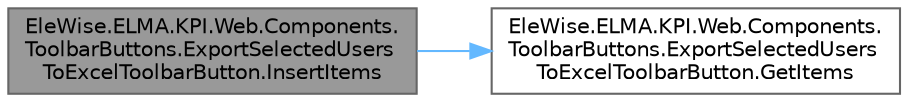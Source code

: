 digraph "EleWise.ELMA.KPI.Web.Components.ToolbarButtons.ExportSelectedUsersToExcelToolbarButton.InsertItems"
{
 // LATEX_PDF_SIZE
  bgcolor="transparent";
  edge [fontname=Helvetica,fontsize=10,labelfontname=Helvetica,labelfontsize=10];
  node [fontname=Helvetica,fontsize=10,shape=box,height=0.2,width=0.4];
  rankdir="LR";
  Node1 [id="Node000001",label="EleWise.ELMA.KPI.Web.Components.\lToolbarButtons.ExportSelectedUsers\lToExcelToolbarButton.InsertItems",height=0.2,width=0.4,color="gray40", fillcolor="grey60", style="filled", fontcolor="black",tooltip=" "];
  Node1 -> Node2 [id="edge1_Node000001_Node000002",color="steelblue1",style="solid",tooltip=" "];
  Node2 [id="Node000002",label="EleWise.ELMA.KPI.Web.Components.\lToolbarButtons.ExportSelectedUsers\lToExcelToolbarButton.GetItems",height=0.2,width=0.4,color="grey40", fillcolor="white", style="filled",URL="$class_ele_wise_1_1_e_l_m_a_1_1_k_p_i_1_1_web_1_1_components_1_1_toolbar_buttons_1_1_export_selec7d70d843d74a3697bbfa2a2ba8157d53.html#ad50882e9764c462dd365c789e76fd531",tooltip=" "];
}
